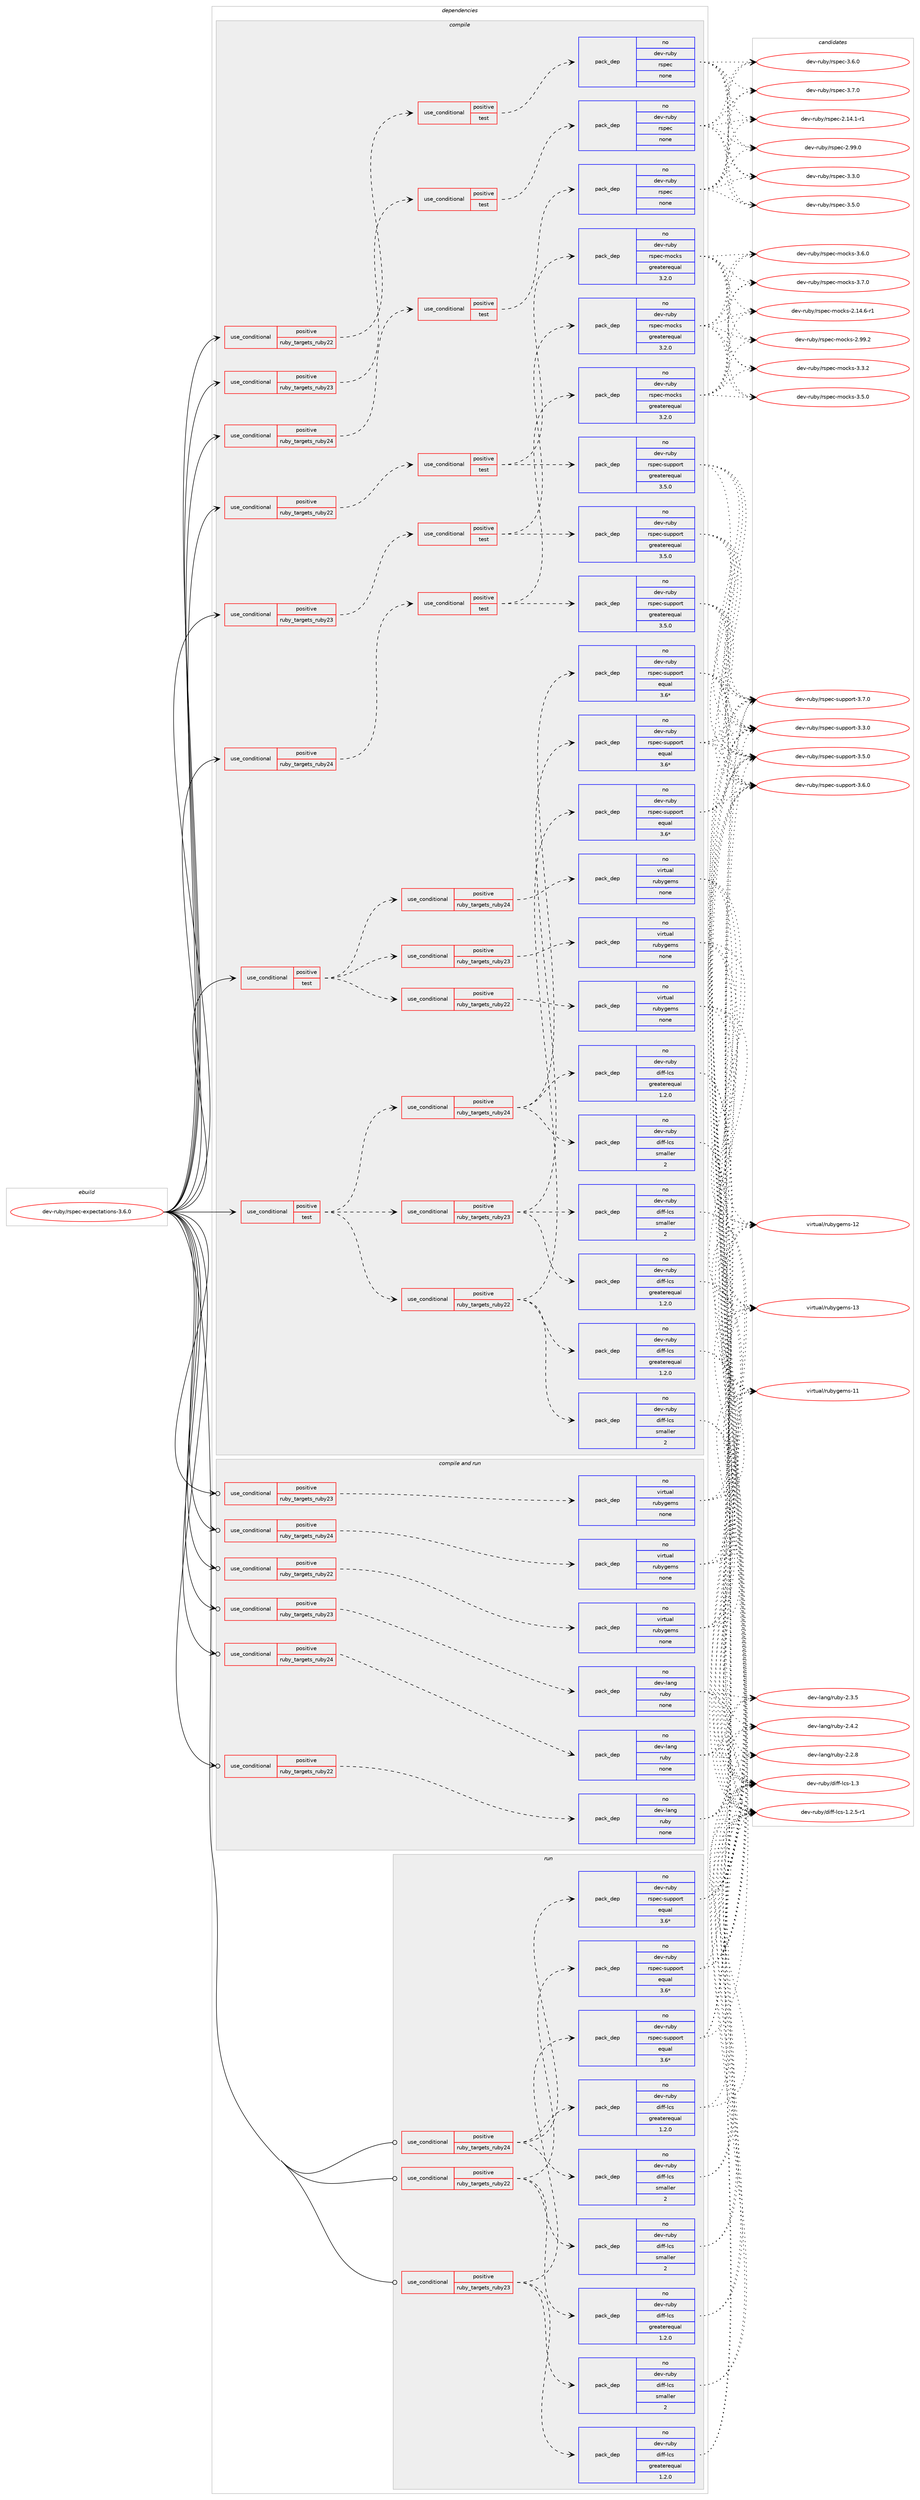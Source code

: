 digraph prolog {

# *************
# Graph options
# *************

newrank=true;
concentrate=true;
compound=true;
graph [rankdir=LR,fontname=Helvetica,fontsize=10,ranksep=1.5];#, ranksep=2.5, nodesep=0.2];
edge  [arrowhead=vee];
node  [fontname=Helvetica,fontsize=10];

# **********
# The ebuild
# **********

subgraph cluster_leftcol {
color=gray;
rank=same;
label=<<i>ebuild</i>>;
id [label="dev-ruby/rspec-expectations-3.6.0", color=red, width=4, href="../dev-ruby/rspec-expectations-3.6.0.svg"];
}

# ****************
# The dependencies
# ****************

subgraph cluster_midcol {
color=gray;
label=<<i>dependencies</i>>;
subgraph cluster_compile {
fillcolor="#eeeeee";
style=filled;
label=<<i>compile</i>>;
subgraph cond69867 {
dependency264129 [label=<<TABLE BORDER="0" CELLBORDER="1" CELLSPACING="0" CELLPADDING="4"><TR><TD ROWSPAN="3" CELLPADDING="10">use_conditional</TD></TR><TR><TD>positive</TD></TR><TR><TD>ruby_targets_ruby22</TD></TR></TABLE>>, shape=none, color=red];
subgraph cond69868 {
dependency264130 [label=<<TABLE BORDER="0" CELLBORDER="1" CELLSPACING="0" CELLPADDING="4"><TR><TD ROWSPAN="3" CELLPADDING="10">use_conditional</TD></TR><TR><TD>positive</TD></TR><TR><TD>test</TD></TR></TABLE>>, shape=none, color=red];
subgraph pack190148 {
dependency264131 [label=<<TABLE BORDER="0" CELLBORDER="1" CELLSPACING="0" CELLPADDING="4" WIDTH="220"><TR><TD ROWSPAN="6" CELLPADDING="30">pack_dep</TD></TR><TR><TD WIDTH="110">no</TD></TR><TR><TD>dev-ruby</TD></TR><TR><TD>rspec</TD></TR><TR><TD>none</TD></TR><TR><TD></TD></TR></TABLE>>, shape=none, color=blue];
}
dependency264130:e -> dependency264131:w [weight=20,style="dashed",arrowhead="vee"];
}
dependency264129:e -> dependency264130:w [weight=20,style="dashed",arrowhead="vee"];
}
id:e -> dependency264129:w [weight=20,style="solid",arrowhead="vee"];
subgraph cond69869 {
dependency264132 [label=<<TABLE BORDER="0" CELLBORDER="1" CELLSPACING="0" CELLPADDING="4"><TR><TD ROWSPAN="3" CELLPADDING="10">use_conditional</TD></TR><TR><TD>positive</TD></TR><TR><TD>ruby_targets_ruby22</TD></TR></TABLE>>, shape=none, color=red];
subgraph cond69870 {
dependency264133 [label=<<TABLE BORDER="0" CELLBORDER="1" CELLSPACING="0" CELLPADDING="4"><TR><TD ROWSPAN="3" CELLPADDING="10">use_conditional</TD></TR><TR><TD>positive</TD></TR><TR><TD>test</TD></TR></TABLE>>, shape=none, color=red];
subgraph pack190149 {
dependency264134 [label=<<TABLE BORDER="0" CELLBORDER="1" CELLSPACING="0" CELLPADDING="4" WIDTH="220"><TR><TD ROWSPAN="6" CELLPADDING="30">pack_dep</TD></TR><TR><TD WIDTH="110">no</TD></TR><TR><TD>dev-ruby</TD></TR><TR><TD>rspec-mocks</TD></TR><TR><TD>greaterequal</TD></TR><TR><TD>3.2.0</TD></TR></TABLE>>, shape=none, color=blue];
}
dependency264133:e -> dependency264134:w [weight=20,style="dashed",arrowhead="vee"];
subgraph pack190150 {
dependency264135 [label=<<TABLE BORDER="0" CELLBORDER="1" CELLSPACING="0" CELLPADDING="4" WIDTH="220"><TR><TD ROWSPAN="6" CELLPADDING="30">pack_dep</TD></TR><TR><TD WIDTH="110">no</TD></TR><TR><TD>dev-ruby</TD></TR><TR><TD>rspec-support</TD></TR><TR><TD>greaterequal</TD></TR><TR><TD>3.5.0</TD></TR></TABLE>>, shape=none, color=blue];
}
dependency264133:e -> dependency264135:w [weight=20,style="dashed",arrowhead="vee"];
}
dependency264132:e -> dependency264133:w [weight=20,style="dashed",arrowhead="vee"];
}
id:e -> dependency264132:w [weight=20,style="solid",arrowhead="vee"];
subgraph cond69871 {
dependency264136 [label=<<TABLE BORDER="0" CELLBORDER="1" CELLSPACING="0" CELLPADDING="4"><TR><TD ROWSPAN="3" CELLPADDING="10">use_conditional</TD></TR><TR><TD>positive</TD></TR><TR><TD>ruby_targets_ruby23</TD></TR></TABLE>>, shape=none, color=red];
subgraph cond69872 {
dependency264137 [label=<<TABLE BORDER="0" CELLBORDER="1" CELLSPACING="0" CELLPADDING="4"><TR><TD ROWSPAN="3" CELLPADDING="10">use_conditional</TD></TR><TR><TD>positive</TD></TR><TR><TD>test</TD></TR></TABLE>>, shape=none, color=red];
subgraph pack190151 {
dependency264138 [label=<<TABLE BORDER="0" CELLBORDER="1" CELLSPACING="0" CELLPADDING="4" WIDTH="220"><TR><TD ROWSPAN="6" CELLPADDING="30">pack_dep</TD></TR><TR><TD WIDTH="110">no</TD></TR><TR><TD>dev-ruby</TD></TR><TR><TD>rspec</TD></TR><TR><TD>none</TD></TR><TR><TD></TD></TR></TABLE>>, shape=none, color=blue];
}
dependency264137:e -> dependency264138:w [weight=20,style="dashed",arrowhead="vee"];
}
dependency264136:e -> dependency264137:w [weight=20,style="dashed",arrowhead="vee"];
}
id:e -> dependency264136:w [weight=20,style="solid",arrowhead="vee"];
subgraph cond69873 {
dependency264139 [label=<<TABLE BORDER="0" CELLBORDER="1" CELLSPACING="0" CELLPADDING="4"><TR><TD ROWSPAN="3" CELLPADDING="10">use_conditional</TD></TR><TR><TD>positive</TD></TR><TR><TD>ruby_targets_ruby23</TD></TR></TABLE>>, shape=none, color=red];
subgraph cond69874 {
dependency264140 [label=<<TABLE BORDER="0" CELLBORDER="1" CELLSPACING="0" CELLPADDING="4"><TR><TD ROWSPAN="3" CELLPADDING="10">use_conditional</TD></TR><TR><TD>positive</TD></TR><TR><TD>test</TD></TR></TABLE>>, shape=none, color=red];
subgraph pack190152 {
dependency264141 [label=<<TABLE BORDER="0" CELLBORDER="1" CELLSPACING="0" CELLPADDING="4" WIDTH="220"><TR><TD ROWSPAN="6" CELLPADDING="30">pack_dep</TD></TR><TR><TD WIDTH="110">no</TD></TR><TR><TD>dev-ruby</TD></TR><TR><TD>rspec-mocks</TD></TR><TR><TD>greaterequal</TD></TR><TR><TD>3.2.0</TD></TR></TABLE>>, shape=none, color=blue];
}
dependency264140:e -> dependency264141:w [weight=20,style="dashed",arrowhead="vee"];
subgraph pack190153 {
dependency264142 [label=<<TABLE BORDER="0" CELLBORDER="1" CELLSPACING="0" CELLPADDING="4" WIDTH="220"><TR><TD ROWSPAN="6" CELLPADDING="30">pack_dep</TD></TR><TR><TD WIDTH="110">no</TD></TR><TR><TD>dev-ruby</TD></TR><TR><TD>rspec-support</TD></TR><TR><TD>greaterequal</TD></TR><TR><TD>3.5.0</TD></TR></TABLE>>, shape=none, color=blue];
}
dependency264140:e -> dependency264142:w [weight=20,style="dashed",arrowhead="vee"];
}
dependency264139:e -> dependency264140:w [weight=20,style="dashed",arrowhead="vee"];
}
id:e -> dependency264139:w [weight=20,style="solid",arrowhead="vee"];
subgraph cond69875 {
dependency264143 [label=<<TABLE BORDER="0" CELLBORDER="1" CELLSPACING="0" CELLPADDING="4"><TR><TD ROWSPAN="3" CELLPADDING="10">use_conditional</TD></TR><TR><TD>positive</TD></TR><TR><TD>ruby_targets_ruby24</TD></TR></TABLE>>, shape=none, color=red];
subgraph cond69876 {
dependency264144 [label=<<TABLE BORDER="0" CELLBORDER="1" CELLSPACING="0" CELLPADDING="4"><TR><TD ROWSPAN="3" CELLPADDING="10">use_conditional</TD></TR><TR><TD>positive</TD></TR><TR><TD>test</TD></TR></TABLE>>, shape=none, color=red];
subgraph pack190154 {
dependency264145 [label=<<TABLE BORDER="0" CELLBORDER="1" CELLSPACING="0" CELLPADDING="4" WIDTH="220"><TR><TD ROWSPAN="6" CELLPADDING="30">pack_dep</TD></TR><TR><TD WIDTH="110">no</TD></TR><TR><TD>dev-ruby</TD></TR><TR><TD>rspec</TD></TR><TR><TD>none</TD></TR><TR><TD></TD></TR></TABLE>>, shape=none, color=blue];
}
dependency264144:e -> dependency264145:w [weight=20,style="dashed",arrowhead="vee"];
}
dependency264143:e -> dependency264144:w [weight=20,style="dashed",arrowhead="vee"];
}
id:e -> dependency264143:w [weight=20,style="solid",arrowhead="vee"];
subgraph cond69877 {
dependency264146 [label=<<TABLE BORDER="0" CELLBORDER="1" CELLSPACING="0" CELLPADDING="4"><TR><TD ROWSPAN="3" CELLPADDING="10">use_conditional</TD></TR><TR><TD>positive</TD></TR><TR><TD>ruby_targets_ruby24</TD></TR></TABLE>>, shape=none, color=red];
subgraph cond69878 {
dependency264147 [label=<<TABLE BORDER="0" CELLBORDER="1" CELLSPACING="0" CELLPADDING="4"><TR><TD ROWSPAN="3" CELLPADDING="10">use_conditional</TD></TR><TR><TD>positive</TD></TR><TR><TD>test</TD></TR></TABLE>>, shape=none, color=red];
subgraph pack190155 {
dependency264148 [label=<<TABLE BORDER="0" CELLBORDER="1" CELLSPACING="0" CELLPADDING="4" WIDTH="220"><TR><TD ROWSPAN="6" CELLPADDING="30">pack_dep</TD></TR><TR><TD WIDTH="110">no</TD></TR><TR><TD>dev-ruby</TD></TR><TR><TD>rspec-mocks</TD></TR><TR><TD>greaterequal</TD></TR><TR><TD>3.2.0</TD></TR></TABLE>>, shape=none, color=blue];
}
dependency264147:e -> dependency264148:w [weight=20,style="dashed",arrowhead="vee"];
subgraph pack190156 {
dependency264149 [label=<<TABLE BORDER="0" CELLBORDER="1" CELLSPACING="0" CELLPADDING="4" WIDTH="220"><TR><TD ROWSPAN="6" CELLPADDING="30">pack_dep</TD></TR><TR><TD WIDTH="110">no</TD></TR><TR><TD>dev-ruby</TD></TR><TR><TD>rspec-support</TD></TR><TR><TD>greaterequal</TD></TR><TR><TD>3.5.0</TD></TR></TABLE>>, shape=none, color=blue];
}
dependency264147:e -> dependency264149:w [weight=20,style="dashed",arrowhead="vee"];
}
dependency264146:e -> dependency264147:w [weight=20,style="dashed",arrowhead="vee"];
}
id:e -> dependency264146:w [weight=20,style="solid",arrowhead="vee"];
subgraph cond69879 {
dependency264150 [label=<<TABLE BORDER="0" CELLBORDER="1" CELLSPACING="0" CELLPADDING="4"><TR><TD ROWSPAN="3" CELLPADDING="10">use_conditional</TD></TR><TR><TD>positive</TD></TR><TR><TD>test</TD></TR></TABLE>>, shape=none, color=red];
subgraph cond69880 {
dependency264151 [label=<<TABLE BORDER="0" CELLBORDER="1" CELLSPACING="0" CELLPADDING="4"><TR><TD ROWSPAN="3" CELLPADDING="10">use_conditional</TD></TR><TR><TD>positive</TD></TR><TR><TD>ruby_targets_ruby22</TD></TR></TABLE>>, shape=none, color=red];
subgraph pack190157 {
dependency264152 [label=<<TABLE BORDER="0" CELLBORDER="1" CELLSPACING="0" CELLPADDING="4" WIDTH="220"><TR><TD ROWSPAN="6" CELLPADDING="30">pack_dep</TD></TR><TR><TD WIDTH="110">no</TD></TR><TR><TD>dev-ruby</TD></TR><TR><TD>diff-lcs</TD></TR><TR><TD>greaterequal</TD></TR><TR><TD>1.2.0</TD></TR></TABLE>>, shape=none, color=blue];
}
dependency264151:e -> dependency264152:w [weight=20,style="dashed",arrowhead="vee"];
subgraph pack190158 {
dependency264153 [label=<<TABLE BORDER="0" CELLBORDER="1" CELLSPACING="0" CELLPADDING="4" WIDTH="220"><TR><TD ROWSPAN="6" CELLPADDING="30">pack_dep</TD></TR><TR><TD WIDTH="110">no</TD></TR><TR><TD>dev-ruby</TD></TR><TR><TD>diff-lcs</TD></TR><TR><TD>smaller</TD></TR><TR><TD>2</TD></TR></TABLE>>, shape=none, color=blue];
}
dependency264151:e -> dependency264153:w [weight=20,style="dashed",arrowhead="vee"];
subgraph pack190159 {
dependency264154 [label=<<TABLE BORDER="0" CELLBORDER="1" CELLSPACING="0" CELLPADDING="4" WIDTH="220"><TR><TD ROWSPAN="6" CELLPADDING="30">pack_dep</TD></TR><TR><TD WIDTH="110">no</TD></TR><TR><TD>dev-ruby</TD></TR><TR><TD>rspec-support</TD></TR><TR><TD>equal</TD></TR><TR><TD>3.6*</TD></TR></TABLE>>, shape=none, color=blue];
}
dependency264151:e -> dependency264154:w [weight=20,style="dashed",arrowhead="vee"];
}
dependency264150:e -> dependency264151:w [weight=20,style="dashed",arrowhead="vee"];
subgraph cond69881 {
dependency264155 [label=<<TABLE BORDER="0" CELLBORDER="1" CELLSPACING="0" CELLPADDING="4"><TR><TD ROWSPAN="3" CELLPADDING="10">use_conditional</TD></TR><TR><TD>positive</TD></TR><TR><TD>ruby_targets_ruby23</TD></TR></TABLE>>, shape=none, color=red];
subgraph pack190160 {
dependency264156 [label=<<TABLE BORDER="0" CELLBORDER="1" CELLSPACING="0" CELLPADDING="4" WIDTH="220"><TR><TD ROWSPAN="6" CELLPADDING="30">pack_dep</TD></TR><TR><TD WIDTH="110">no</TD></TR><TR><TD>dev-ruby</TD></TR><TR><TD>diff-lcs</TD></TR><TR><TD>greaterequal</TD></TR><TR><TD>1.2.0</TD></TR></TABLE>>, shape=none, color=blue];
}
dependency264155:e -> dependency264156:w [weight=20,style="dashed",arrowhead="vee"];
subgraph pack190161 {
dependency264157 [label=<<TABLE BORDER="0" CELLBORDER="1" CELLSPACING="0" CELLPADDING="4" WIDTH="220"><TR><TD ROWSPAN="6" CELLPADDING="30">pack_dep</TD></TR><TR><TD WIDTH="110">no</TD></TR><TR><TD>dev-ruby</TD></TR><TR><TD>diff-lcs</TD></TR><TR><TD>smaller</TD></TR><TR><TD>2</TD></TR></TABLE>>, shape=none, color=blue];
}
dependency264155:e -> dependency264157:w [weight=20,style="dashed",arrowhead="vee"];
subgraph pack190162 {
dependency264158 [label=<<TABLE BORDER="0" CELLBORDER="1" CELLSPACING="0" CELLPADDING="4" WIDTH="220"><TR><TD ROWSPAN="6" CELLPADDING="30">pack_dep</TD></TR><TR><TD WIDTH="110">no</TD></TR><TR><TD>dev-ruby</TD></TR><TR><TD>rspec-support</TD></TR><TR><TD>equal</TD></TR><TR><TD>3.6*</TD></TR></TABLE>>, shape=none, color=blue];
}
dependency264155:e -> dependency264158:w [weight=20,style="dashed",arrowhead="vee"];
}
dependency264150:e -> dependency264155:w [weight=20,style="dashed",arrowhead="vee"];
subgraph cond69882 {
dependency264159 [label=<<TABLE BORDER="0" CELLBORDER="1" CELLSPACING="0" CELLPADDING="4"><TR><TD ROWSPAN="3" CELLPADDING="10">use_conditional</TD></TR><TR><TD>positive</TD></TR><TR><TD>ruby_targets_ruby24</TD></TR></TABLE>>, shape=none, color=red];
subgraph pack190163 {
dependency264160 [label=<<TABLE BORDER="0" CELLBORDER="1" CELLSPACING="0" CELLPADDING="4" WIDTH="220"><TR><TD ROWSPAN="6" CELLPADDING="30">pack_dep</TD></TR><TR><TD WIDTH="110">no</TD></TR><TR><TD>dev-ruby</TD></TR><TR><TD>diff-lcs</TD></TR><TR><TD>greaterequal</TD></TR><TR><TD>1.2.0</TD></TR></TABLE>>, shape=none, color=blue];
}
dependency264159:e -> dependency264160:w [weight=20,style="dashed",arrowhead="vee"];
subgraph pack190164 {
dependency264161 [label=<<TABLE BORDER="0" CELLBORDER="1" CELLSPACING="0" CELLPADDING="4" WIDTH="220"><TR><TD ROWSPAN="6" CELLPADDING="30">pack_dep</TD></TR><TR><TD WIDTH="110">no</TD></TR><TR><TD>dev-ruby</TD></TR><TR><TD>diff-lcs</TD></TR><TR><TD>smaller</TD></TR><TR><TD>2</TD></TR></TABLE>>, shape=none, color=blue];
}
dependency264159:e -> dependency264161:w [weight=20,style="dashed",arrowhead="vee"];
subgraph pack190165 {
dependency264162 [label=<<TABLE BORDER="0" CELLBORDER="1" CELLSPACING="0" CELLPADDING="4" WIDTH="220"><TR><TD ROWSPAN="6" CELLPADDING="30">pack_dep</TD></TR><TR><TD WIDTH="110">no</TD></TR><TR><TD>dev-ruby</TD></TR><TR><TD>rspec-support</TD></TR><TR><TD>equal</TD></TR><TR><TD>3.6*</TD></TR></TABLE>>, shape=none, color=blue];
}
dependency264159:e -> dependency264162:w [weight=20,style="dashed",arrowhead="vee"];
}
dependency264150:e -> dependency264159:w [weight=20,style="dashed",arrowhead="vee"];
}
id:e -> dependency264150:w [weight=20,style="solid",arrowhead="vee"];
subgraph cond69883 {
dependency264163 [label=<<TABLE BORDER="0" CELLBORDER="1" CELLSPACING="0" CELLPADDING="4"><TR><TD ROWSPAN="3" CELLPADDING="10">use_conditional</TD></TR><TR><TD>positive</TD></TR><TR><TD>test</TD></TR></TABLE>>, shape=none, color=red];
subgraph cond69884 {
dependency264164 [label=<<TABLE BORDER="0" CELLBORDER="1" CELLSPACING="0" CELLPADDING="4"><TR><TD ROWSPAN="3" CELLPADDING="10">use_conditional</TD></TR><TR><TD>positive</TD></TR><TR><TD>ruby_targets_ruby22</TD></TR></TABLE>>, shape=none, color=red];
subgraph pack190166 {
dependency264165 [label=<<TABLE BORDER="0" CELLBORDER="1" CELLSPACING="0" CELLPADDING="4" WIDTH="220"><TR><TD ROWSPAN="6" CELLPADDING="30">pack_dep</TD></TR><TR><TD WIDTH="110">no</TD></TR><TR><TD>virtual</TD></TR><TR><TD>rubygems</TD></TR><TR><TD>none</TD></TR><TR><TD></TD></TR></TABLE>>, shape=none, color=blue];
}
dependency264164:e -> dependency264165:w [weight=20,style="dashed",arrowhead="vee"];
}
dependency264163:e -> dependency264164:w [weight=20,style="dashed",arrowhead="vee"];
subgraph cond69885 {
dependency264166 [label=<<TABLE BORDER="0" CELLBORDER="1" CELLSPACING="0" CELLPADDING="4"><TR><TD ROWSPAN="3" CELLPADDING="10">use_conditional</TD></TR><TR><TD>positive</TD></TR><TR><TD>ruby_targets_ruby23</TD></TR></TABLE>>, shape=none, color=red];
subgraph pack190167 {
dependency264167 [label=<<TABLE BORDER="0" CELLBORDER="1" CELLSPACING="0" CELLPADDING="4" WIDTH="220"><TR><TD ROWSPAN="6" CELLPADDING="30">pack_dep</TD></TR><TR><TD WIDTH="110">no</TD></TR><TR><TD>virtual</TD></TR><TR><TD>rubygems</TD></TR><TR><TD>none</TD></TR><TR><TD></TD></TR></TABLE>>, shape=none, color=blue];
}
dependency264166:e -> dependency264167:w [weight=20,style="dashed",arrowhead="vee"];
}
dependency264163:e -> dependency264166:w [weight=20,style="dashed",arrowhead="vee"];
subgraph cond69886 {
dependency264168 [label=<<TABLE BORDER="0" CELLBORDER="1" CELLSPACING="0" CELLPADDING="4"><TR><TD ROWSPAN="3" CELLPADDING="10">use_conditional</TD></TR><TR><TD>positive</TD></TR><TR><TD>ruby_targets_ruby24</TD></TR></TABLE>>, shape=none, color=red];
subgraph pack190168 {
dependency264169 [label=<<TABLE BORDER="0" CELLBORDER="1" CELLSPACING="0" CELLPADDING="4" WIDTH="220"><TR><TD ROWSPAN="6" CELLPADDING="30">pack_dep</TD></TR><TR><TD WIDTH="110">no</TD></TR><TR><TD>virtual</TD></TR><TR><TD>rubygems</TD></TR><TR><TD>none</TD></TR><TR><TD></TD></TR></TABLE>>, shape=none, color=blue];
}
dependency264168:e -> dependency264169:w [weight=20,style="dashed",arrowhead="vee"];
}
dependency264163:e -> dependency264168:w [weight=20,style="dashed",arrowhead="vee"];
}
id:e -> dependency264163:w [weight=20,style="solid",arrowhead="vee"];
}
subgraph cluster_compileandrun {
fillcolor="#eeeeee";
style=filled;
label=<<i>compile and run</i>>;
subgraph cond69887 {
dependency264170 [label=<<TABLE BORDER="0" CELLBORDER="1" CELLSPACING="0" CELLPADDING="4"><TR><TD ROWSPAN="3" CELLPADDING="10">use_conditional</TD></TR><TR><TD>positive</TD></TR><TR><TD>ruby_targets_ruby22</TD></TR></TABLE>>, shape=none, color=red];
subgraph pack190169 {
dependency264171 [label=<<TABLE BORDER="0" CELLBORDER="1" CELLSPACING="0" CELLPADDING="4" WIDTH="220"><TR><TD ROWSPAN="6" CELLPADDING="30">pack_dep</TD></TR><TR><TD WIDTH="110">no</TD></TR><TR><TD>dev-lang</TD></TR><TR><TD>ruby</TD></TR><TR><TD>none</TD></TR><TR><TD></TD></TR></TABLE>>, shape=none, color=blue];
}
dependency264170:e -> dependency264171:w [weight=20,style="dashed",arrowhead="vee"];
}
id:e -> dependency264170:w [weight=20,style="solid",arrowhead="odotvee"];
subgraph cond69888 {
dependency264172 [label=<<TABLE BORDER="0" CELLBORDER="1" CELLSPACING="0" CELLPADDING="4"><TR><TD ROWSPAN="3" CELLPADDING="10">use_conditional</TD></TR><TR><TD>positive</TD></TR><TR><TD>ruby_targets_ruby22</TD></TR></TABLE>>, shape=none, color=red];
subgraph pack190170 {
dependency264173 [label=<<TABLE BORDER="0" CELLBORDER="1" CELLSPACING="0" CELLPADDING="4" WIDTH="220"><TR><TD ROWSPAN="6" CELLPADDING="30">pack_dep</TD></TR><TR><TD WIDTH="110">no</TD></TR><TR><TD>virtual</TD></TR><TR><TD>rubygems</TD></TR><TR><TD>none</TD></TR><TR><TD></TD></TR></TABLE>>, shape=none, color=blue];
}
dependency264172:e -> dependency264173:w [weight=20,style="dashed",arrowhead="vee"];
}
id:e -> dependency264172:w [weight=20,style="solid",arrowhead="odotvee"];
subgraph cond69889 {
dependency264174 [label=<<TABLE BORDER="0" CELLBORDER="1" CELLSPACING="0" CELLPADDING="4"><TR><TD ROWSPAN="3" CELLPADDING="10">use_conditional</TD></TR><TR><TD>positive</TD></TR><TR><TD>ruby_targets_ruby23</TD></TR></TABLE>>, shape=none, color=red];
subgraph pack190171 {
dependency264175 [label=<<TABLE BORDER="0" CELLBORDER="1" CELLSPACING="0" CELLPADDING="4" WIDTH="220"><TR><TD ROWSPAN="6" CELLPADDING="30">pack_dep</TD></TR><TR><TD WIDTH="110">no</TD></TR><TR><TD>dev-lang</TD></TR><TR><TD>ruby</TD></TR><TR><TD>none</TD></TR><TR><TD></TD></TR></TABLE>>, shape=none, color=blue];
}
dependency264174:e -> dependency264175:w [weight=20,style="dashed",arrowhead="vee"];
}
id:e -> dependency264174:w [weight=20,style="solid",arrowhead="odotvee"];
subgraph cond69890 {
dependency264176 [label=<<TABLE BORDER="0" CELLBORDER="1" CELLSPACING="0" CELLPADDING="4"><TR><TD ROWSPAN="3" CELLPADDING="10">use_conditional</TD></TR><TR><TD>positive</TD></TR><TR><TD>ruby_targets_ruby23</TD></TR></TABLE>>, shape=none, color=red];
subgraph pack190172 {
dependency264177 [label=<<TABLE BORDER="0" CELLBORDER="1" CELLSPACING="0" CELLPADDING="4" WIDTH="220"><TR><TD ROWSPAN="6" CELLPADDING="30">pack_dep</TD></TR><TR><TD WIDTH="110">no</TD></TR><TR><TD>virtual</TD></TR><TR><TD>rubygems</TD></TR><TR><TD>none</TD></TR><TR><TD></TD></TR></TABLE>>, shape=none, color=blue];
}
dependency264176:e -> dependency264177:w [weight=20,style="dashed",arrowhead="vee"];
}
id:e -> dependency264176:w [weight=20,style="solid",arrowhead="odotvee"];
subgraph cond69891 {
dependency264178 [label=<<TABLE BORDER="0" CELLBORDER="1" CELLSPACING="0" CELLPADDING="4"><TR><TD ROWSPAN="3" CELLPADDING="10">use_conditional</TD></TR><TR><TD>positive</TD></TR><TR><TD>ruby_targets_ruby24</TD></TR></TABLE>>, shape=none, color=red];
subgraph pack190173 {
dependency264179 [label=<<TABLE BORDER="0" CELLBORDER="1" CELLSPACING="0" CELLPADDING="4" WIDTH="220"><TR><TD ROWSPAN="6" CELLPADDING="30">pack_dep</TD></TR><TR><TD WIDTH="110">no</TD></TR><TR><TD>dev-lang</TD></TR><TR><TD>ruby</TD></TR><TR><TD>none</TD></TR><TR><TD></TD></TR></TABLE>>, shape=none, color=blue];
}
dependency264178:e -> dependency264179:w [weight=20,style="dashed",arrowhead="vee"];
}
id:e -> dependency264178:w [weight=20,style="solid",arrowhead="odotvee"];
subgraph cond69892 {
dependency264180 [label=<<TABLE BORDER="0" CELLBORDER="1" CELLSPACING="0" CELLPADDING="4"><TR><TD ROWSPAN="3" CELLPADDING="10">use_conditional</TD></TR><TR><TD>positive</TD></TR><TR><TD>ruby_targets_ruby24</TD></TR></TABLE>>, shape=none, color=red];
subgraph pack190174 {
dependency264181 [label=<<TABLE BORDER="0" CELLBORDER="1" CELLSPACING="0" CELLPADDING="4" WIDTH="220"><TR><TD ROWSPAN="6" CELLPADDING="30">pack_dep</TD></TR><TR><TD WIDTH="110">no</TD></TR><TR><TD>virtual</TD></TR><TR><TD>rubygems</TD></TR><TR><TD>none</TD></TR><TR><TD></TD></TR></TABLE>>, shape=none, color=blue];
}
dependency264180:e -> dependency264181:w [weight=20,style="dashed",arrowhead="vee"];
}
id:e -> dependency264180:w [weight=20,style="solid",arrowhead="odotvee"];
}
subgraph cluster_run {
fillcolor="#eeeeee";
style=filled;
label=<<i>run</i>>;
subgraph cond69893 {
dependency264182 [label=<<TABLE BORDER="0" CELLBORDER="1" CELLSPACING="0" CELLPADDING="4"><TR><TD ROWSPAN="3" CELLPADDING="10">use_conditional</TD></TR><TR><TD>positive</TD></TR><TR><TD>ruby_targets_ruby22</TD></TR></TABLE>>, shape=none, color=red];
subgraph pack190175 {
dependency264183 [label=<<TABLE BORDER="0" CELLBORDER="1" CELLSPACING="0" CELLPADDING="4" WIDTH="220"><TR><TD ROWSPAN="6" CELLPADDING="30">pack_dep</TD></TR><TR><TD WIDTH="110">no</TD></TR><TR><TD>dev-ruby</TD></TR><TR><TD>diff-lcs</TD></TR><TR><TD>greaterequal</TD></TR><TR><TD>1.2.0</TD></TR></TABLE>>, shape=none, color=blue];
}
dependency264182:e -> dependency264183:w [weight=20,style="dashed",arrowhead="vee"];
subgraph pack190176 {
dependency264184 [label=<<TABLE BORDER="0" CELLBORDER="1" CELLSPACING="0" CELLPADDING="4" WIDTH="220"><TR><TD ROWSPAN="6" CELLPADDING="30">pack_dep</TD></TR><TR><TD WIDTH="110">no</TD></TR><TR><TD>dev-ruby</TD></TR><TR><TD>diff-lcs</TD></TR><TR><TD>smaller</TD></TR><TR><TD>2</TD></TR></TABLE>>, shape=none, color=blue];
}
dependency264182:e -> dependency264184:w [weight=20,style="dashed",arrowhead="vee"];
subgraph pack190177 {
dependency264185 [label=<<TABLE BORDER="0" CELLBORDER="1" CELLSPACING="0" CELLPADDING="4" WIDTH="220"><TR><TD ROWSPAN="6" CELLPADDING="30">pack_dep</TD></TR><TR><TD WIDTH="110">no</TD></TR><TR><TD>dev-ruby</TD></TR><TR><TD>rspec-support</TD></TR><TR><TD>equal</TD></TR><TR><TD>3.6*</TD></TR></TABLE>>, shape=none, color=blue];
}
dependency264182:e -> dependency264185:w [weight=20,style="dashed",arrowhead="vee"];
}
id:e -> dependency264182:w [weight=20,style="solid",arrowhead="odot"];
subgraph cond69894 {
dependency264186 [label=<<TABLE BORDER="0" CELLBORDER="1" CELLSPACING="0" CELLPADDING="4"><TR><TD ROWSPAN="3" CELLPADDING="10">use_conditional</TD></TR><TR><TD>positive</TD></TR><TR><TD>ruby_targets_ruby23</TD></TR></TABLE>>, shape=none, color=red];
subgraph pack190178 {
dependency264187 [label=<<TABLE BORDER="0" CELLBORDER="1" CELLSPACING="0" CELLPADDING="4" WIDTH="220"><TR><TD ROWSPAN="6" CELLPADDING="30">pack_dep</TD></TR><TR><TD WIDTH="110">no</TD></TR><TR><TD>dev-ruby</TD></TR><TR><TD>diff-lcs</TD></TR><TR><TD>greaterequal</TD></TR><TR><TD>1.2.0</TD></TR></TABLE>>, shape=none, color=blue];
}
dependency264186:e -> dependency264187:w [weight=20,style="dashed",arrowhead="vee"];
subgraph pack190179 {
dependency264188 [label=<<TABLE BORDER="0" CELLBORDER="1" CELLSPACING="0" CELLPADDING="4" WIDTH="220"><TR><TD ROWSPAN="6" CELLPADDING="30">pack_dep</TD></TR><TR><TD WIDTH="110">no</TD></TR><TR><TD>dev-ruby</TD></TR><TR><TD>diff-lcs</TD></TR><TR><TD>smaller</TD></TR><TR><TD>2</TD></TR></TABLE>>, shape=none, color=blue];
}
dependency264186:e -> dependency264188:w [weight=20,style="dashed",arrowhead="vee"];
subgraph pack190180 {
dependency264189 [label=<<TABLE BORDER="0" CELLBORDER="1" CELLSPACING="0" CELLPADDING="4" WIDTH="220"><TR><TD ROWSPAN="6" CELLPADDING="30">pack_dep</TD></TR><TR><TD WIDTH="110">no</TD></TR><TR><TD>dev-ruby</TD></TR><TR><TD>rspec-support</TD></TR><TR><TD>equal</TD></TR><TR><TD>3.6*</TD></TR></TABLE>>, shape=none, color=blue];
}
dependency264186:e -> dependency264189:w [weight=20,style="dashed",arrowhead="vee"];
}
id:e -> dependency264186:w [weight=20,style="solid",arrowhead="odot"];
subgraph cond69895 {
dependency264190 [label=<<TABLE BORDER="0" CELLBORDER="1" CELLSPACING="0" CELLPADDING="4"><TR><TD ROWSPAN="3" CELLPADDING="10">use_conditional</TD></TR><TR><TD>positive</TD></TR><TR><TD>ruby_targets_ruby24</TD></TR></TABLE>>, shape=none, color=red];
subgraph pack190181 {
dependency264191 [label=<<TABLE BORDER="0" CELLBORDER="1" CELLSPACING="0" CELLPADDING="4" WIDTH="220"><TR><TD ROWSPAN="6" CELLPADDING="30">pack_dep</TD></TR><TR><TD WIDTH="110">no</TD></TR><TR><TD>dev-ruby</TD></TR><TR><TD>diff-lcs</TD></TR><TR><TD>greaterequal</TD></TR><TR><TD>1.2.0</TD></TR></TABLE>>, shape=none, color=blue];
}
dependency264190:e -> dependency264191:w [weight=20,style="dashed",arrowhead="vee"];
subgraph pack190182 {
dependency264192 [label=<<TABLE BORDER="0" CELLBORDER="1" CELLSPACING="0" CELLPADDING="4" WIDTH="220"><TR><TD ROWSPAN="6" CELLPADDING="30">pack_dep</TD></TR><TR><TD WIDTH="110">no</TD></TR><TR><TD>dev-ruby</TD></TR><TR><TD>diff-lcs</TD></TR><TR><TD>smaller</TD></TR><TR><TD>2</TD></TR></TABLE>>, shape=none, color=blue];
}
dependency264190:e -> dependency264192:w [weight=20,style="dashed",arrowhead="vee"];
subgraph pack190183 {
dependency264193 [label=<<TABLE BORDER="0" CELLBORDER="1" CELLSPACING="0" CELLPADDING="4" WIDTH="220"><TR><TD ROWSPAN="6" CELLPADDING="30">pack_dep</TD></TR><TR><TD WIDTH="110">no</TD></TR><TR><TD>dev-ruby</TD></TR><TR><TD>rspec-support</TD></TR><TR><TD>equal</TD></TR><TR><TD>3.6*</TD></TR></TABLE>>, shape=none, color=blue];
}
dependency264190:e -> dependency264193:w [weight=20,style="dashed",arrowhead="vee"];
}
id:e -> dependency264190:w [weight=20,style="solid",arrowhead="odot"];
}
}

# **************
# The candidates
# **************

subgraph cluster_choices {
rank=same;
color=gray;
label=<<i>candidates</i>>;

subgraph choice190148 {
color=black;
nodesep=1;
choice10010111845114117981214711411511210199455046495246494511449 [label="dev-ruby/rspec-2.14.1-r1", color=red, width=4,href="../dev-ruby/rspec-2.14.1-r1.svg"];
choice1001011184511411798121471141151121019945504657574648 [label="dev-ruby/rspec-2.99.0", color=red, width=4,href="../dev-ruby/rspec-2.99.0.svg"];
choice10010111845114117981214711411511210199455146514648 [label="dev-ruby/rspec-3.3.0", color=red, width=4,href="../dev-ruby/rspec-3.3.0.svg"];
choice10010111845114117981214711411511210199455146534648 [label="dev-ruby/rspec-3.5.0", color=red, width=4,href="../dev-ruby/rspec-3.5.0.svg"];
choice10010111845114117981214711411511210199455146544648 [label="dev-ruby/rspec-3.6.0", color=red, width=4,href="../dev-ruby/rspec-3.6.0.svg"];
choice10010111845114117981214711411511210199455146554648 [label="dev-ruby/rspec-3.7.0", color=red, width=4,href="../dev-ruby/rspec-3.7.0.svg"];
dependency264131:e -> choice10010111845114117981214711411511210199455046495246494511449:w [style=dotted,weight="100"];
dependency264131:e -> choice1001011184511411798121471141151121019945504657574648:w [style=dotted,weight="100"];
dependency264131:e -> choice10010111845114117981214711411511210199455146514648:w [style=dotted,weight="100"];
dependency264131:e -> choice10010111845114117981214711411511210199455146534648:w [style=dotted,weight="100"];
dependency264131:e -> choice10010111845114117981214711411511210199455146544648:w [style=dotted,weight="100"];
dependency264131:e -> choice10010111845114117981214711411511210199455146554648:w [style=dotted,weight="100"];
}
subgraph choice190149 {
color=black;
nodesep=1;
choice100101118451141179812147114115112101994510911199107115455046495246544511449 [label="dev-ruby/rspec-mocks-2.14.6-r1", color=red, width=4,href="../dev-ruby/rspec-mocks-2.14.6-r1.svg"];
choice10010111845114117981214711411511210199451091119910711545504657574650 [label="dev-ruby/rspec-mocks-2.99.2", color=red, width=4,href="../dev-ruby/rspec-mocks-2.99.2.svg"];
choice100101118451141179812147114115112101994510911199107115455146514650 [label="dev-ruby/rspec-mocks-3.3.2", color=red, width=4,href="../dev-ruby/rspec-mocks-3.3.2.svg"];
choice100101118451141179812147114115112101994510911199107115455146534648 [label="dev-ruby/rspec-mocks-3.5.0", color=red, width=4,href="../dev-ruby/rspec-mocks-3.5.0.svg"];
choice100101118451141179812147114115112101994510911199107115455146544648 [label="dev-ruby/rspec-mocks-3.6.0", color=red, width=4,href="../dev-ruby/rspec-mocks-3.6.0.svg"];
choice100101118451141179812147114115112101994510911199107115455146554648 [label="dev-ruby/rspec-mocks-3.7.0", color=red, width=4,href="../dev-ruby/rspec-mocks-3.7.0.svg"];
dependency264134:e -> choice100101118451141179812147114115112101994510911199107115455046495246544511449:w [style=dotted,weight="100"];
dependency264134:e -> choice10010111845114117981214711411511210199451091119910711545504657574650:w [style=dotted,weight="100"];
dependency264134:e -> choice100101118451141179812147114115112101994510911199107115455146514650:w [style=dotted,weight="100"];
dependency264134:e -> choice100101118451141179812147114115112101994510911199107115455146534648:w [style=dotted,weight="100"];
dependency264134:e -> choice100101118451141179812147114115112101994510911199107115455146544648:w [style=dotted,weight="100"];
dependency264134:e -> choice100101118451141179812147114115112101994510911199107115455146554648:w [style=dotted,weight="100"];
}
subgraph choice190150 {
color=black;
nodesep=1;
choice1001011184511411798121471141151121019945115117112112111114116455146514648 [label="dev-ruby/rspec-support-3.3.0", color=red, width=4,href="../dev-ruby/rspec-support-3.3.0.svg"];
choice1001011184511411798121471141151121019945115117112112111114116455146534648 [label="dev-ruby/rspec-support-3.5.0", color=red, width=4,href="../dev-ruby/rspec-support-3.5.0.svg"];
choice1001011184511411798121471141151121019945115117112112111114116455146544648 [label="dev-ruby/rspec-support-3.6.0", color=red, width=4,href="../dev-ruby/rspec-support-3.6.0.svg"];
choice1001011184511411798121471141151121019945115117112112111114116455146554648 [label="dev-ruby/rspec-support-3.7.0", color=red, width=4,href="../dev-ruby/rspec-support-3.7.0.svg"];
dependency264135:e -> choice1001011184511411798121471141151121019945115117112112111114116455146514648:w [style=dotted,weight="100"];
dependency264135:e -> choice1001011184511411798121471141151121019945115117112112111114116455146534648:w [style=dotted,weight="100"];
dependency264135:e -> choice1001011184511411798121471141151121019945115117112112111114116455146544648:w [style=dotted,weight="100"];
dependency264135:e -> choice1001011184511411798121471141151121019945115117112112111114116455146554648:w [style=dotted,weight="100"];
}
subgraph choice190151 {
color=black;
nodesep=1;
choice10010111845114117981214711411511210199455046495246494511449 [label="dev-ruby/rspec-2.14.1-r1", color=red, width=4,href="../dev-ruby/rspec-2.14.1-r1.svg"];
choice1001011184511411798121471141151121019945504657574648 [label="dev-ruby/rspec-2.99.0", color=red, width=4,href="../dev-ruby/rspec-2.99.0.svg"];
choice10010111845114117981214711411511210199455146514648 [label="dev-ruby/rspec-3.3.0", color=red, width=4,href="../dev-ruby/rspec-3.3.0.svg"];
choice10010111845114117981214711411511210199455146534648 [label="dev-ruby/rspec-3.5.0", color=red, width=4,href="../dev-ruby/rspec-3.5.0.svg"];
choice10010111845114117981214711411511210199455146544648 [label="dev-ruby/rspec-3.6.0", color=red, width=4,href="../dev-ruby/rspec-3.6.0.svg"];
choice10010111845114117981214711411511210199455146554648 [label="dev-ruby/rspec-3.7.0", color=red, width=4,href="../dev-ruby/rspec-3.7.0.svg"];
dependency264138:e -> choice10010111845114117981214711411511210199455046495246494511449:w [style=dotted,weight="100"];
dependency264138:e -> choice1001011184511411798121471141151121019945504657574648:w [style=dotted,weight="100"];
dependency264138:e -> choice10010111845114117981214711411511210199455146514648:w [style=dotted,weight="100"];
dependency264138:e -> choice10010111845114117981214711411511210199455146534648:w [style=dotted,weight="100"];
dependency264138:e -> choice10010111845114117981214711411511210199455146544648:w [style=dotted,weight="100"];
dependency264138:e -> choice10010111845114117981214711411511210199455146554648:w [style=dotted,weight="100"];
}
subgraph choice190152 {
color=black;
nodesep=1;
choice100101118451141179812147114115112101994510911199107115455046495246544511449 [label="dev-ruby/rspec-mocks-2.14.6-r1", color=red, width=4,href="../dev-ruby/rspec-mocks-2.14.6-r1.svg"];
choice10010111845114117981214711411511210199451091119910711545504657574650 [label="dev-ruby/rspec-mocks-2.99.2", color=red, width=4,href="../dev-ruby/rspec-mocks-2.99.2.svg"];
choice100101118451141179812147114115112101994510911199107115455146514650 [label="dev-ruby/rspec-mocks-3.3.2", color=red, width=4,href="../dev-ruby/rspec-mocks-3.3.2.svg"];
choice100101118451141179812147114115112101994510911199107115455146534648 [label="dev-ruby/rspec-mocks-3.5.0", color=red, width=4,href="../dev-ruby/rspec-mocks-3.5.0.svg"];
choice100101118451141179812147114115112101994510911199107115455146544648 [label="dev-ruby/rspec-mocks-3.6.0", color=red, width=4,href="../dev-ruby/rspec-mocks-3.6.0.svg"];
choice100101118451141179812147114115112101994510911199107115455146554648 [label="dev-ruby/rspec-mocks-3.7.0", color=red, width=4,href="../dev-ruby/rspec-mocks-3.7.0.svg"];
dependency264141:e -> choice100101118451141179812147114115112101994510911199107115455046495246544511449:w [style=dotted,weight="100"];
dependency264141:e -> choice10010111845114117981214711411511210199451091119910711545504657574650:w [style=dotted,weight="100"];
dependency264141:e -> choice100101118451141179812147114115112101994510911199107115455146514650:w [style=dotted,weight="100"];
dependency264141:e -> choice100101118451141179812147114115112101994510911199107115455146534648:w [style=dotted,weight="100"];
dependency264141:e -> choice100101118451141179812147114115112101994510911199107115455146544648:w [style=dotted,weight="100"];
dependency264141:e -> choice100101118451141179812147114115112101994510911199107115455146554648:w [style=dotted,weight="100"];
}
subgraph choice190153 {
color=black;
nodesep=1;
choice1001011184511411798121471141151121019945115117112112111114116455146514648 [label="dev-ruby/rspec-support-3.3.0", color=red, width=4,href="../dev-ruby/rspec-support-3.3.0.svg"];
choice1001011184511411798121471141151121019945115117112112111114116455146534648 [label="dev-ruby/rspec-support-3.5.0", color=red, width=4,href="../dev-ruby/rspec-support-3.5.0.svg"];
choice1001011184511411798121471141151121019945115117112112111114116455146544648 [label="dev-ruby/rspec-support-3.6.0", color=red, width=4,href="../dev-ruby/rspec-support-3.6.0.svg"];
choice1001011184511411798121471141151121019945115117112112111114116455146554648 [label="dev-ruby/rspec-support-3.7.0", color=red, width=4,href="../dev-ruby/rspec-support-3.7.0.svg"];
dependency264142:e -> choice1001011184511411798121471141151121019945115117112112111114116455146514648:w [style=dotted,weight="100"];
dependency264142:e -> choice1001011184511411798121471141151121019945115117112112111114116455146534648:w [style=dotted,weight="100"];
dependency264142:e -> choice1001011184511411798121471141151121019945115117112112111114116455146544648:w [style=dotted,weight="100"];
dependency264142:e -> choice1001011184511411798121471141151121019945115117112112111114116455146554648:w [style=dotted,weight="100"];
}
subgraph choice190154 {
color=black;
nodesep=1;
choice10010111845114117981214711411511210199455046495246494511449 [label="dev-ruby/rspec-2.14.1-r1", color=red, width=4,href="../dev-ruby/rspec-2.14.1-r1.svg"];
choice1001011184511411798121471141151121019945504657574648 [label="dev-ruby/rspec-2.99.0", color=red, width=4,href="../dev-ruby/rspec-2.99.0.svg"];
choice10010111845114117981214711411511210199455146514648 [label="dev-ruby/rspec-3.3.0", color=red, width=4,href="../dev-ruby/rspec-3.3.0.svg"];
choice10010111845114117981214711411511210199455146534648 [label="dev-ruby/rspec-3.5.0", color=red, width=4,href="../dev-ruby/rspec-3.5.0.svg"];
choice10010111845114117981214711411511210199455146544648 [label="dev-ruby/rspec-3.6.0", color=red, width=4,href="../dev-ruby/rspec-3.6.0.svg"];
choice10010111845114117981214711411511210199455146554648 [label="dev-ruby/rspec-3.7.0", color=red, width=4,href="../dev-ruby/rspec-3.7.0.svg"];
dependency264145:e -> choice10010111845114117981214711411511210199455046495246494511449:w [style=dotted,weight="100"];
dependency264145:e -> choice1001011184511411798121471141151121019945504657574648:w [style=dotted,weight="100"];
dependency264145:e -> choice10010111845114117981214711411511210199455146514648:w [style=dotted,weight="100"];
dependency264145:e -> choice10010111845114117981214711411511210199455146534648:w [style=dotted,weight="100"];
dependency264145:e -> choice10010111845114117981214711411511210199455146544648:w [style=dotted,weight="100"];
dependency264145:e -> choice10010111845114117981214711411511210199455146554648:w [style=dotted,weight="100"];
}
subgraph choice190155 {
color=black;
nodesep=1;
choice100101118451141179812147114115112101994510911199107115455046495246544511449 [label="dev-ruby/rspec-mocks-2.14.6-r1", color=red, width=4,href="../dev-ruby/rspec-mocks-2.14.6-r1.svg"];
choice10010111845114117981214711411511210199451091119910711545504657574650 [label="dev-ruby/rspec-mocks-2.99.2", color=red, width=4,href="../dev-ruby/rspec-mocks-2.99.2.svg"];
choice100101118451141179812147114115112101994510911199107115455146514650 [label="dev-ruby/rspec-mocks-3.3.2", color=red, width=4,href="../dev-ruby/rspec-mocks-3.3.2.svg"];
choice100101118451141179812147114115112101994510911199107115455146534648 [label="dev-ruby/rspec-mocks-3.5.0", color=red, width=4,href="../dev-ruby/rspec-mocks-3.5.0.svg"];
choice100101118451141179812147114115112101994510911199107115455146544648 [label="dev-ruby/rspec-mocks-3.6.0", color=red, width=4,href="../dev-ruby/rspec-mocks-3.6.0.svg"];
choice100101118451141179812147114115112101994510911199107115455146554648 [label="dev-ruby/rspec-mocks-3.7.0", color=red, width=4,href="../dev-ruby/rspec-mocks-3.7.0.svg"];
dependency264148:e -> choice100101118451141179812147114115112101994510911199107115455046495246544511449:w [style=dotted,weight="100"];
dependency264148:e -> choice10010111845114117981214711411511210199451091119910711545504657574650:w [style=dotted,weight="100"];
dependency264148:e -> choice100101118451141179812147114115112101994510911199107115455146514650:w [style=dotted,weight="100"];
dependency264148:e -> choice100101118451141179812147114115112101994510911199107115455146534648:w [style=dotted,weight="100"];
dependency264148:e -> choice100101118451141179812147114115112101994510911199107115455146544648:w [style=dotted,weight="100"];
dependency264148:e -> choice100101118451141179812147114115112101994510911199107115455146554648:w [style=dotted,weight="100"];
}
subgraph choice190156 {
color=black;
nodesep=1;
choice1001011184511411798121471141151121019945115117112112111114116455146514648 [label="dev-ruby/rspec-support-3.3.0", color=red, width=4,href="../dev-ruby/rspec-support-3.3.0.svg"];
choice1001011184511411798121471141151121019945115117112112111114116455146534648 [label="dev-ruby/rspec-support-3.5.0", color=red, width=4,href="../dev-ruby/rspec-support-3.5.0.svg"];
choice1001011184511411798121471141151121019945115117112112111114116455146544648 [label="dev-ruby/rspec-support-3.6.0", color=red, width=4,href="../dev-ruby/rspec-support-3.6.0.svg"];
choice1001011184511411798121471141151121019945115117112112111114116455146554648 [label="dev-ruby/rspec-support-3.7.0", color=red, width=4,href="../dev-ruby/rspec-support-3.7.0.svg"];
dependency264149:e -> choice1001011184511411798121471141151121019945115117112112111114116455146514648:w [style=dotted,weight="100"];
dependency264149:e -> choice1001011184511411798121471141151121019945115117112112111114116455146534648:w [style=dotted,weight="100"];
dependency264149:e -> choice1001011184511411798121471141151121019945115117112112111114116455146544648:w [style=dotted,weight="100"];
dependency264149:e -> choice1001011184511411798121471141151121019945115117112112111114116455146554648:w [style=dotted,weight="100"];
}
subgraph choice190157 {
color=black;
nodesep=1;
choice10010111845114117981214710010510210245108991154549465046534511449 [label="dev-ruby/diff-lcs-1.2.5-r1", color=red, width=4,href="../dev-ruby/diff-lcs-1.2.5-r1.svg"];
choice100101118451141179812147100105102102451089911545494651 [label="dev-ruby/diff-lcs-1.3", color=red, width=4,href="../dev-ruby/diff-lcs-1.3.svg"];
dependency264152:e -> choice10010111845114117981214710010510210245108991154549465046534511449:w [style=dotted,weight="100"];
dependency264152:e -> choice100101118451141179812147100105102102451089911545494651:w [style=dotted,weight="100"];
}
subgraph choice190158 {
color=black;
nodesep=1;
choice10010111845114117981214710010510210245108991154549465046534511449 [label="dev-ruby/diff-lcs-1.2.5-r1", color=red, width=4,href="../dev-ruby/diff-lcs-1.2.5-r1.svg"];
choice100101118451141179812147100105102102451089911545494651 [label="dev-ruby/diff-lcs-1.3", color=red, width=4,href="../dev-ruby/diff-lcs-1.3.svg"];
dependency264153:e -> choice10010111845114117981214710010510210245108991154549465046534511449:w [style=dotted,weight="100"];
dependency264153:e -> choice100101118451141179812147100105102102451089911545494651:w [style=dotted,weight="100"];
}
subgraph choice190159 {
color=black;
nodesep=1;
choice1001011184511411798121471141151121019945115117112112111114116455146514648 [label="dev-ruby/rspec-support-3.3.0", color=red, width=4,href="../dev-ruby/rspec-support-3.3.0.svg"];
choice1001011184511411798121471141151121019945115117112112111114116455146534648 [label="dev-ruby/rspec-support-3.5.0", color=red, width=4,href="../dev-ruby/rspec-support-3.5.0.svg"];
choice1001011184511411798121471141151121019945115117112112111114116455146544648 [label="dev-ruby/rspec-support-3.6.0", color=red, width=4,href="../dev-ruby/rspec-support-3.6.0.svg"];
choice1001011184511411798121471141151121019945115117112112111114116455146554648 [label="dev-ruby/rspec-support-3.7.0", color=red, width=4,href="../dev-ruby/rspec-support-3.7.0.svg"];
dependency264154:e -> choice1001011184511411798121471141151121019945115117112112111114116455146514648:w [style=dotted,weight="100"];
dependency264154:e -> choice1001011184511411798121471141151121019945115117112112111114116455146534648:w [style=dotted,weight="100"];
dependency264154:e -> choice1001011184511411798121471141151121019945115117112112111114116455146544648:w [style=dotted,weight="100"];
dependency264154:e -> choice1001011184511411798121471141151121019945115117112112111114116455146554648:w [style=dotted,weight="100"];
}
subgraph choice190160 {
color=black;
nodesep=1;
choice10010111845114117981214710010510210245108991154549465046534511449 [label="dev-ruby/diff-lcs-1.2.5-r1", color=red, width=4,href="../dev-ruby/diff-lcs-1.2.5-r1.svg"];
choice100101118451141179812147100105102102451089911545494651 [label="dev-ruby/diff-lcs-1.3", color=red, width=4,href="../dev-ruby/diff-lcs-1.3.svg"];
dependency264156:e -> choice10010111845114117981214710010510210245108991154549465046534511449:w [style=dotted,weight="100"];
dependency264156:e -> choice100101118451141179812147100105102102451089911545494651:w [style=dotted,weight="100"];
}
subgraph choice190161 {
color=black;
nodesep=1;
choice10010111845114117981214710010510210245108991154549465046534511449 [label="dev-ruby/diff-lcs-1.2.5-r1", color=red, width=4,href="../dev-ruby/diff-lcs-1.2.5-r1.svg"];
choice100101118451141179812147100105102102451089911545494651 [label="dev-ruby/diff-lcs-1.3", color=red, width=4,href="../dev-ruby/diff-lcs-1.3.svg"];
dependency264157:e -> choice10010111845114117981214710010510210245108991154549465046534511449:w [style=dotted,weight="100"];
dependency264157:e -> choice100101118451141179812147100105102102451089911545494651:w [style=dotted,weight="100"];
}
subgraph choice190162 {
color=black;
nodesep=1;
choice1001011184511411798121471141151121019945115117112112111114116455146514648 [label="dev-ruby/rspec-support-3.3.0", color=red, width=4,href="../dev-ruby/rspec-support-3.3.0.svg"];
choice1001011184511411798121471141151121019945115117112112111114116455146534648 [label="dev-ruby/rspec-support-3.5.0", color=red, width=4,href="../dev-ruby/rspec-support-3.5.0.svg"];
choice1001011184511411798121471141151121019945115117112112111114116455146544648 [label="dev-ruby/rspec-support-3.6.0", color=red, width=4,href="../dev-ruby/rspec-support-3.6.0.svg"];
choice1001011184511411798121471141151121019945115117112112111114116455146554648 [label="dev-ruby/rspec-support-3.7.0", color=red, width=4,href="../dev-ruby/rspec-support-3.7.0.svg"];
dependency264158:e -> choice1001011184511411798121471141151121019945115117112112111114116455146514648:w [style=dotted,weight="100"];
dependency264158:e -> choice1001011184511411798121471141151121019945115117112112111114116455146534648:w [style=dotted,weight="100"];
dependency264158:e -> choice1001011184511411798121471141151121019945115117112112111114116455146544648:w [style=dotted,weight="100"];
dependency264158:e -> choice1001011184511411798121471141151121019945115117112112111114116455146554648:w [style=dotted,weight="100"];
}
subgraph choice190163 {
color=black;
nodesep=1;
choice10010111845114117981214710010510210245108991154549465046534511449 [label="dev-ruby/diff-lcs-1.2.5-r1", color=red, width=4,href="../dev-ruby/diff-lcs-1.2.5-r1.svg"];
choice100101118451141179812147100105102102451089911545494651 [label="dev-ruby/diff-lcs-1.3", color=red, width=4,href="../dev-ruby/diff-lcs-1.3.svg"];
dependency264160:e -> choice10010111845114117981214710010510210245108991154549465046534511449:w [style=dotted,weight="100"];
dependency264160:e -> choice100101118451141179812147100105102102451089911545494651:w [style=dotted,weight="100"];
}
subgraph choice190164 {
color=black;
nodesep=1;
choice10010111845114117981214710010510210245108991154549465046534511449 [label="dev-ruby/diff-lcs-1.2.5-r1", color=red, width=4,href="../dev-ruby/diff-lcs-1.2.5-r1.svg"];
choice100101118451141179812147100105102102451089911545494651 [label="dev-ruby/diff-lcs-1.3", color=red, width=4,href="../dev-ruby/diff-lcs-1.3.svg"];
dependency264161:e -> choice10010111845114117981214710010510210245108991154549465046534511449:w [style=dotted,weight="100"];
dependency264161:e -> choice100101118451141179812147100105102102451089911545494651:w [style=dotted,weight="100"];
}
subgraph choice190165 {
color=black;
nodesep=1;
choice1001011184511411798121471141151121019945115117112112111114116455146514648 [label="dev-ruby/rspec-support-3.3.0", color=red, width=4,href="../dev-ruby/rspec-support-3.3.0.svg"];
choice1001011184511411798121471141151121019945115117112112111114116455146534648 [label="dev-ruby/rspec-support-3.5.0", color=red, width=4,href="../dev-ruby/rspec-support-3.5.0.svg"];
choice1001011184511411798121471141151121019945115117112112111114116455146544648 [label="dev-ruby/rspec-support-3.6.0", color=red, width=4,href="../dev-ruby/rspec-support-3.6.0.svg"];
choice1001011184511411798121471141151121019945115117112112111114116455146554648 [label="dev-ruby/rspec-support-3.7.0", color=red, width=4,href="../dev-ruby/rspec-support-3.7.0.svg"];
dependency264162:e -> choice1001011184511411798121471141151121019945115117112112111114116455146514648:w [style=dotted,weight="100"];
dependency264162:e -> choice1001011184511411798121471141151121019945115117112112111114116455146534648:w [style=dotted,weight="100"];
dependency264162:e -> choice1001011184511411798121471141151121019945115117112112111114116455146544648:w [style=dotted,weight="100"];
dependency264162:e -> choice1001011184511411798121471141151121019945115117112112111114116455146554648:w [style=dotted,weight="100"];
}
subgraph choice190166 {
color=black;
nodesep=1;
choice118105114116117971084711411798121103101109115454949 [label="virtual/rubygems-11", color=red, width=4,href="../virtual/rubygems-11.svg"];
choice118105114116117971084711411798121103101109115454950 [label="virtual/rubygems-12", color=red, width=4,href="../virtual/rubygems-12.svg"];
choice118105114116117971084711411798121103101109115454951 [label="virtual/rubygems-13", color=red, width=4,href="../virtual/rubygems-13.svg"];
dependency264165:e -> choice118105114116117971084711411798121103101109115454949:w [style=dotted,weight="100"];
dependency264165:e -> choice118105114116117971084711411798121103101109115454950:w [style=dotted,weight="100"];
dependency264165:e -> choice118105114116117971084711411798121103101109115454951:w [style=dotted,weight="100"];
}
subgraph choice190167 {
color=black;
nodesep=1;
choice118105114116117971084711411798121103101109115454949 [label="virtual/rubygems-11", color=red, width=4,href="../virtual/rubygems-11.svg"];
choice118105114116117971084711411798121103101109115454950 [label="virtual/rubygems-12", color=red, width=4,href="../virtual/rubygems-12.svg"];
choice118105114116117971084711411798121103101109115454951 [label="virtual/rubygems-13", color=red, width=4,href="../virtual/rubygems-13.svg"];
dependency264167:e -> choice118105114116117971084711411798121103101109115454949:w [style=dotted,weight="100"];
dependency264167:e -> choice118105114116117971084711411798121103101109115454950:w [style=dotted,weight="100"];
dependency264167:e -> choice118105114116117971084711411798121103101109115454951:w [style=dotted,weight="100"];
}
subgraph choice190168 {
color=black;
nodesep=1;
choice118105114116117971084711411798121103101109115454949 [label="virtual/rubygems-11", color=red, width=4,href="../virtual/rubygems-11.svg"];
choice118105114116117971084711411798121103101109115454950 [label="virtual/rubygems-12", color=red, width=4,href="../virtual/rubygems-12.svg"];
choice118105114116117971084711411798121103101109115454951 [label="virtual/rubygems-13", color=red, width=4,href="../virtual/rubygems-13.svg"];
dependency264169:e -> choice118105114116117971084711411798121103101109115454949:w [style=dotted,weight="100"];
dependency264169:e -> choice118105114116117971084711411798121103101109115454950:w [style=dotted,weight="100"];
dependency264169:e -> choice118105114116117971084711411798121103101109115454951:w [style=dotted,weight="100"];
}
subgraph choice190169 {
color=black;
nodesep=1;
choice10010111845108971101034711411798121455046504656 [label="dev-lang/ruby-2.2.8", color=red, width=4,href="../dev-lang/ruby-2.2.8.svg"];
choice10010111845108971101034711411798121455046514653 [label="dev-lang/ruby-2.3.5", color=red, width=4,href="../dev-lang/ruby-2.3.5.svg"];
choice10010111845108971101034711411798121455046524650 [label="dev-lang/ruby-2.4.2", color=red, width=4,href="../dev-lang/ruby-2.4.2.svg"];
dependency264171:e -> choice10010111845108971101034711411798121455046504656:w [style=dotted,weight="100"];
dependency264171:e -> choice10010111845108971101034711411798121455046514653:w [style=dotted,weight="100"];
dependency264171:e -> choice10010111845108971101034711411798121455046524650:w [style=dotted,weight="100"];
}
subgraph choice190170 {
color=black;
nodesep=1;
choice118105114116117971084711411798121103101109115454949 [label="virtual/rubygems-11", color=red, width=4,href="../virtual/rubygems-11.svg"];
choice118105114116117971084711411798121103101109115454950 [label="virtual/rubygems-12", color=red, width=4,href="../virtual/rubygems-12.svg"];
choice118105114116117971084711411798121103101109115454951 [label="virtual/rubygems-13", color=red, width=4,href="../virtual/rubygems-13.svg"];
dependency264173:e -> choice118105114116117971084711411798121103101109115454949:w [style=dotted,weight="100"];
dependency264173:e -> choice118105114116117971084711411798121103101109115454950:w [style=dotted,weight="100"];
dependency264173:e -> choice118105114116117971084711411798121103101109115454951:w [style=dotted,weight="100"];
}
subgraph choice190171 {
color=black;
nodesep=1;
choice10010111845108971101034711411798121455046504656 [label="dev-lang/ruby-2.2.8", color=red, width=4,href="../dev-lang/ruby-2.2.8.svg"];
choice10010111845108971101034711411798121455046514653 [label="dev-lang/ruby-2.3.5", color=red, width=4,href="../dev-lang/ruby-2.3.5.svg"];
choice10010111845108971101034711411798121455046524650 [label="dev-lang/ruby-2.4.2", color=red, width=4,href="../dev-lang/ruby-2.4.2.svg"];
dependency264175:e -> choice10010111845108971101034711411798121455046504656:w [style=dotted,weight="100"];
dependency264175:e -> choice10010111845108971101034711411798121455046514653:w [style=dotted,weight="100"];
dependency264175:e -> choice10010111845108971101034711411798121455046524650:w [style=dotted,weight="100"];
}
subgraph choice190172 {
color=black;
nodesep=1;
choice118105114116117971084711411798121103101109115454949 [label="virtual/rubygems-11", color=red, width=4,href="../virtual/rubygems-11.svg"];
choice118105114116117971084711411798121103101109115454950 [label="virtual/rubygems-12", color=red, width=4,href="../virtual/rubygems-12.svg"];
choice118105114116117971084711411798121103101109115454951 [label="virtual/rubygems-13", color=red, width=4,href="../virtual/rubygems-13.svg"];
dependency264177:e -> choice118105114116117971084711411798121103101109115454949:w [style=dotted,weight="100"];
dependency264177:e -> choice118105114116117971084711411798121103101109115454950:w [style=dotted,weight="100"];
dependency264177:e -> choice118105114116117971084711411798121103101109115454951:w [style=dotted,weight="100"];
}
subgraph choice190173 {
color=black;
nodesep=1;
choice10010111845108971101034711411798121455046504656 [label="dev-lang/ruby-2.2.8", color=red, width=4,href="../dev-lang/ruby-2.2.8.svg"];
choice10010111845108971101034711411798121455046514653 [label="dev-lang/ruby-2.3.5", color=red, width=4,href="../dev-lang/ruby-2.3.5.svg"];
choice10010111845108971101034711411798121455046524650 [label="dev-lang/ruby-2.4.2", color=red, width=4,href="../dev-lang/ruby-2.4.2.svg"];
dependency264179:e -> choice10010111845108971101034711411798121455046504656:w [style=dotted,weight="100"];
dependency264179:e -> choice10010111845108971101034711411798121455046514653:w [style=dotted,weight="100"];
dependency264179:e -> choice10010111845108971101034711411798121455046524650:w [style=dotted,weight="100"];
}
subgraph choice190174 {
color=black;
nodesep=1;
choice118105114116117971084711411798121103101109115454949 [label="virtual/rubygems-11", color=red, width=4,href="../virtual/rubygems-11.svg"];
choice118105114116117971084711411798121103101109115454950 [label="virtual/rubygems-12", color=red, width=4,href="../virtual/rubygems-12.svg"];
choice118105114116117971084711411798121103101109115454951 [label="virtual/rubygems-13", color=red, width=4,href="../virtual/rubygems-13.svg"];
dependency264181:e -> choice118105114116117971084711411798121103101109115454949:w [style=dotted,weight="100"];
dependency264181:e -> choice118105114116117971084711411798121103101109115454950:w [style=dotted,weight="100"];
dependency264181:e -> choice118105114116117971084711411798121103101109115454951:w [style=dotted,weight="100"];
}
subgraph choice190175 {
color=black;
nodesep=1;
choice10010111845114117981214710010510210245108991154549465046534511449 [label="dev-ruby/diff-lcs-1.2.5-r1", color=red, width=4,href="../dev-ruby/diff-lcs-1.2.5-r1.svg"];
choice100101118451141179812147100105102102451089911545494651 [label="dev-ruby/diff-lcs-1.3", color=red, width=4,href="../dev-ruby/diff-lcs-1.3.svg"];
dependency264183:e -> choice10010111845114117981214710010510210245108991154549465046534511449:w [style=dotted,weight="100"];
dependency264183:e -> choice100101118451141179812147100105102102451089911545494651:w [style=dotted,weight="100"];
}
subgraph choice190176 {
color=black;
nodesep=1;
choice10010111845114117981214710010510210245108991154549465046534511449 [label="dev-ruby/diff-lcs-1.2.5-r1", color=red, width=4,href="../dev-ruby/diff-lcs-1.2.5-r1.svg"];
choice100101118451141179812147100105102102451089911545494651 [label="dev-ruby/diff-lcs-1.3", color=red, width=4,href="../dev-ruby/diff-lcs-1.3.svg"];
dependency264184:e -> choice10010111845114117981214710010510210245108991154549465046534511449:w [style=dotted,weight="100"];
dependency264184:e -> choice100101118451141179812147100105102102451089911545494651:w [style=dotted,weight="100"];
}
subgraph choice190177 {
color=black;
nodesep=1;
choice1001011184511411798121471141151121019945115117112112111114116455146514648 [label="dev-ruby/rspec-support-3.3.0", color=red, width=4,href="../dev-ruby/rspec-support-3.3.0.svg"];
choice1001011184511411798121471141151121019945115117112112111114116455146534648 [label="dev-ruby/rspec-support-3.5.0", color=red, width=4,href="../dev-ruby/rspec-support-3.5.0.svg"];
choice1001011184511411798121471141151121019945115117112112111114116455146544648 [label="dev-ruby/rspec-support-3.6.0", color=red, width=4,href="../dev-ruby/rspec-support-3.6.0.svg"];
choice1001011184511411798121471141151121019945115117112112111114116455146554648 [label="dev-ruby/rspec-support-3.7.0", color=red, width=4,href="../dev-ruby/rspec-support-3.7.0.svg"];
dependency264185:e -> choice1001011184511411798121471141151121019945115117112112111114116455146514648:w [style=dotted,weight="100"];
dependency264185:e -> choice1001011184511411798121471141151121019945115117112112111114116455146534648:w [style=dotted,weight="100"];
dependency264185:e -> choice1001011184511411798121471141151121019945115117112112111114116455146544648:w [style=dotted,weight="100"];
dependency264185:e -> choice1001011184511411798121471141151121019945115117112112111114116455146554648:w [style=dotted,weight="100"];
}
subgraph choice190178 {
color=black;
nodesep=1;
choice10010111845114117981214710010510210245108991154549465046534511449 [label="dev-ruby/diff-lcs-1.2.5-r1", color=red, width=4,href="../dev-ruby/diff-lcs-1.2.5-r1.svg"];
choice100101118451141179812147100105102102451089911545494651 [label="dev-ruby/diff-lcs-1.3", color=red, width=4,href="../dev-ruby/diff-lcs-1.3.svg"];
dependency264187:e -> choice10010111845114117981214710010510210245108991154549465046534511449:w [style=dotted,weight="100"];
dependency264187:e -> choice100101118451141179812147100105102102451089911545494651:w [style=dotted,weight="100"];
}
subgraph choice190179 {
color=black;
nodesep=1;
choice10010111845114117981214710010510210245108991154549465046534511449 [label="dev-ruby/diff-lcs-1.2.5-r1", color=red, width=4,href="../dev-ruby/diff-lcs-1.2.5-r1.svg"];
choice100101118451141179812147100105102102451089911545494651 [label="dev-ruby/diff-lcs-1.3", color=red, width=4,href="../dev-ruby/diff-lcs-1.3.svg"];
dependency264188:e -> choice10010111845114117981214710010510210245108991154549465046534511449:w [style=dotted,weight="100"];
dependency264188:e -> choice100101118451141179812147100105102102451089911545494651:w [style=dotted,weight="100"];
}
subgraph choice190180 {
color=black;
nodesep=1;
choice1001011184511411798121471141151121019945115117112112111114116455146514648 [label="dev-ruby/rspec-support-3.3.0", color=red, width=4,href="../dev-ruby/rspec-support-3.3.0.svg"];
choice1001011184511411798121471141151121019945115117112112111114116455146534648 [label="dev-ruby/rspec-support-3.5.0", color=red, width=4,href="../dev-ruby/rspec-support-3.5.0.svg"];
choice1001011184511411798121471141151121019945115117112112111114116455146544648 [label="dev-ruby/rspec-support-3.6.0", color=red, width=4,href="../dev-ruby/rspec-support-3.6.0.svg"];
choice1001011184511411798121471141151121019945115117112112111114116455146554648 [label="dev-ruby/rspec-support-3.7.0", color=red, width=4,href="../dev-ruby/rspec-support-3.7.0.svg"];
dependency264189:e -> choice1001011184511411798121471141151121019945115117112112111114116455146514648:w [style=dotted,weight="100"];
dependency264189:e -> choice1001011184511411798121471141151121019945115117112112111114116455146534648:w [style=dotted,weight="100"];
dependency264189:e -> choice1001011184511411798121471141151121019945115117112112111114116455146544648:w [style=dotted,weight="100"];
dependency264189:e -> choice1001011184511411798121471141151121019945115117112112111114116455146554648:w [style=dotted,weight="100"];
}
subgraph choice190181 {
color=black;
nodesep=1;
choice10010111845114117981214710010510210245108991154549465046534511449 [label="dev-ruby/diff-lcs-1.2.5-r1", color=red, width=4,href="../dev-ruby/diff-lcs-1.2.5-r1.svg"];
choice100101118451141179812147100105102102451089911545494651 [label="dev-ruby/diff-lcs-1.3", color=red, width=4,href="../dev-ruby/diff-lcs-1.3.svg"];
dependency264191:e -> choice10010111845114117981214710010510210245108991154549465046534511449:w [style=dotted,weight="100"];
dependency264191:e -> choice100101118451141179812147100105102102451089911545494651:w [style=dotted,weight="100"];
}
subgraph choice190182 {
color=black;
nodesep=1;
choice10010111845114117981214710010510210245108991154549465046534511449 [label="dev-ruby/diff-lcs-1.2.5-r1", color=red, width=4,href="../dev-ruby/diff-lcs-1.2.5-r1.svg"];
choice100101118451141179812147100105102102451089911545494651 [label="dev-ruby/diff-lcs-1.3", color=red, width=4,href="../dev-ruby/diff-lcs-1.3.svg"];
dependency264192:e -> choice10010111845114117981214710010510210245108991154549465046534511449:w [style=dotted,weight="100"];
dependency264192:e -> choice100101118451141179812147100105102102451089911545494651:w [style=dotted,weight="100"];
}
subgraph choice190183 {
color=black;
nodesep=1;
choice1001011184511411798121471141151121019945115117112112111114116455146514648 [label="dev-ruby/rspec-support-3.3.0", color=red, width=4,href="../dev-ruby/rspec-support-3.3.0.svg"];
choice1001011184511411798121471141151121019945115117112112111114116455146534648 [label="dev-ruby/rspec-support-3.5.0", color=red, width=4,href="../dev-ruby/rspec-support-3.5.0.svg"];
choice1001011184511411798121471141151121019945115117112112111114116455146544648 [label="dev-ruby/rspec-support-3.6.0", color=red, width=4,href="../dev-ruby/rspec-support-3.6.0.svg"];
choice1001011184511411798121471141151121019945115117112112111114116455146554648 [label="dev-ruby/rspec-support-3.7.0", color=red, width=4,href="../dev-ruby/rspec-support-3.7.0.svg"];
dependency264193:e -> choice1001011184511411798121471141151121019945115117112112111114116455146514648:w [style=dotted,weight="100"];
dependency264193:e -> choice1001011184511411798121471141151121019945115117112112111114116455146534648:w [style=dotted,weight="100"];
dependency264193:e -> choice1001011184511411798121471141151121019945115117112112111114116455146544648:w [style=dotted,weight="100"];
dependency264193:e -> choice1001011184511411798121471141151121019945115117112112111114116455146554648:w [style=dotted,weight="100"];
}
}

}

